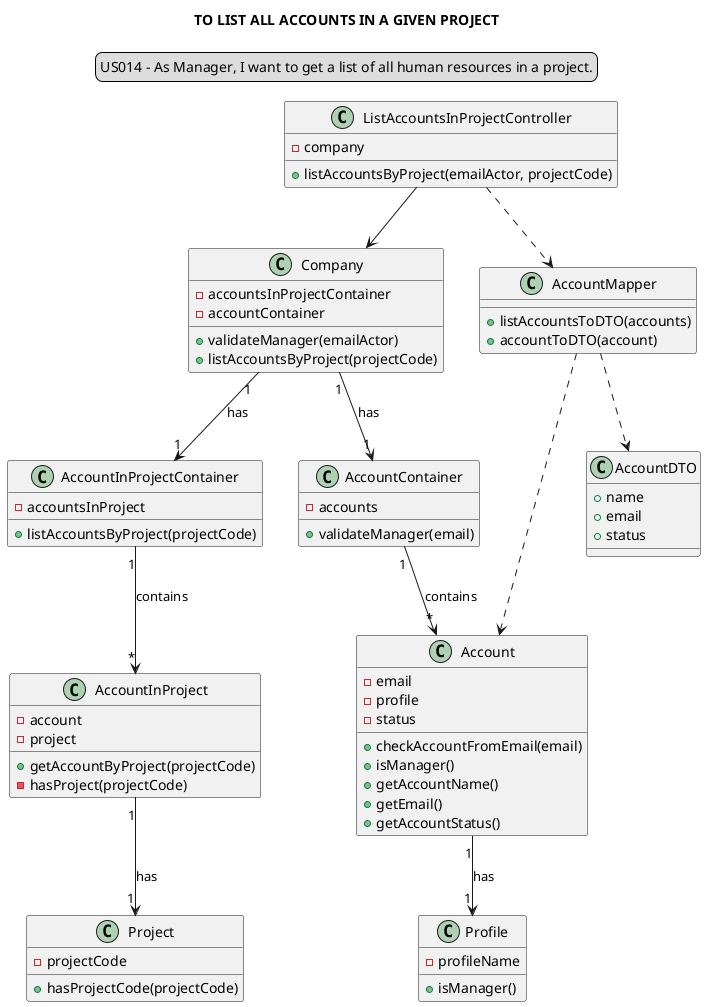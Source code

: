 @startuml
skinparam sequenceMessageAlign center
title TO LIST ALL ACCOUNTS IN A GIVEN PROJECT
legend top
US014 - As Manager, I want to get a list of all human resources in a project.
end legend
class "ListAccountsInProjectController" {
-company
+listAccountsByProject(emailActor, projectCode)
}

class "Company"{
-accountsInProjectContainer
-accountContainer
+validateManager(emailActor)
+listAccountsByProject(projectCode)
}

class "AccountInProjectContainer"{
-accountsInProject
+listAccountsByProject(projectCode)
}

class "AccountInProject"{
-account
-project
+getAccountByProject(projectCode)
-hasProject(projectCode)
}

class "AccountContainer" {
-accounts
+validateManager(email)
}

class "Account" {
-email
-profile
-status
+checkAccountFromEmail(email)
+isManager()
+getAccountName()
+getEmail()
+getAccountStatus()
}

class "Profile"{
-profileName
+isManager()
}

class "AccountMapper"{
+listAccountsToDTO(accounts)
+accountToDTO(account)
}

class "AccountDTO"{
+name
+email
+status
}

class "Project"{
-projectCode
+hasProjectCode(projectCode)
}

"ListAccountsInProjectController" --> "Company"
"ListAccountsInProjectController" ..> "AccountMapper"
"Company" "1"-->"1" "AccountInProjectContainer": has
"Company" "1" --> "1" "AccountContainer": has
"AccountContainer" "1" --> "*" "Account": contains
"Account" "1" --> "1""Profile": has
"AccountMapper" ..> "AccountDTO"
"AccountInProjectContainer" "1" --> "*" "AccountInProject": contains
"AccountMapper"..>"Account"
"AccountInProject" "1"-->"1" "Project": has
@enduml